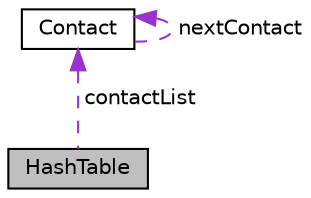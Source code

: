 digraph "HashTable"
{
 // LATEX_PDF_SIZE
  edge [fontname="Helvetica",fontsize="10",labelfontname="Helvetica",labelfontsize="10"];
  node [fontname="Helvetica",fontsize="10",shape=record];
  Node1 [label="HashTable",height=0.2,width=0.4,color="black", fillcolor="grey75", style="filled", fontcolor="black",tooltip="Clase que define un Hash-Table."];
  Node2 -> Node1 [dir="back",color="darkorchid3",fontsize="10",style="dashed",label=" contactList" ,fontname="Helvetica"];
  Node2 [label="Contact",height=0.2,width=0.4,color="black", fillcolor="white", style="filled",URL="$struct_contact.html",tooltip="Estructura de un nodo para una linked list."];
  Node2 -> Node2 [dir="back",color="darkorchid3",fontsize="10",style="dashed",label=" nextContact" ,fontname="Helvetica"];
}
